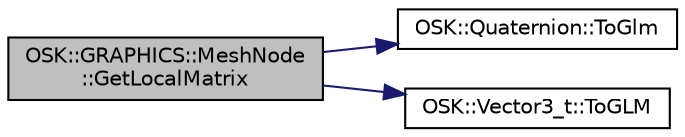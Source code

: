 digraph "OSK::GRAPHICS::MeshNode::GetLocalMatrix"
{
 // LATEX_PDF_SIZE
  edge [fontname="Helvetica",fontsize="10",labelfontname="Helvetica",labelfontsize="10"];
  node [fontname="Helvetica",fontsize="10",shape=record];
  rankdir="LR";
  Node1 [label="OSK::GRAPHICS::MeshNode\l::GetLocalMatrix",height=0.2,width=0.4,color="black", fillcolor="grey75", style="filled", fontcolor="black",tooltip="Devuelve la matriz de modelo del hueso."];
  Node1 -> Node2 [color="midnightblue",fontsize="10",style="solid",fontname="Helvetica"];
  Node2 [label="OSK::Quaternion::ToGlm",height=0.2,width=0.4,color="black", fillcolor="white", style="filled",URL="$class_o_s_k_1_1_quaternion.html#ac88cc76e26ff73c65e593e6273c8f4e9",tooltip="Devuelve el cuaternión en formato GLM."];
  Node1 -> Node3 [color="midnightblue",fontsize="10",style="solid",fontname="Helvetica"];
  Node3 [label="OSK::Vector3_t::ToGLM",height=0.2,width=0.4,color="black", fillcolor="white", style="filled",URL="$class_o_s_k_1_1_vector3__t.html#acb2737aa41e9e488c3e93a30fcedfb1c",tooltip="OSK::Vector2 a glm::vec3."];
}
